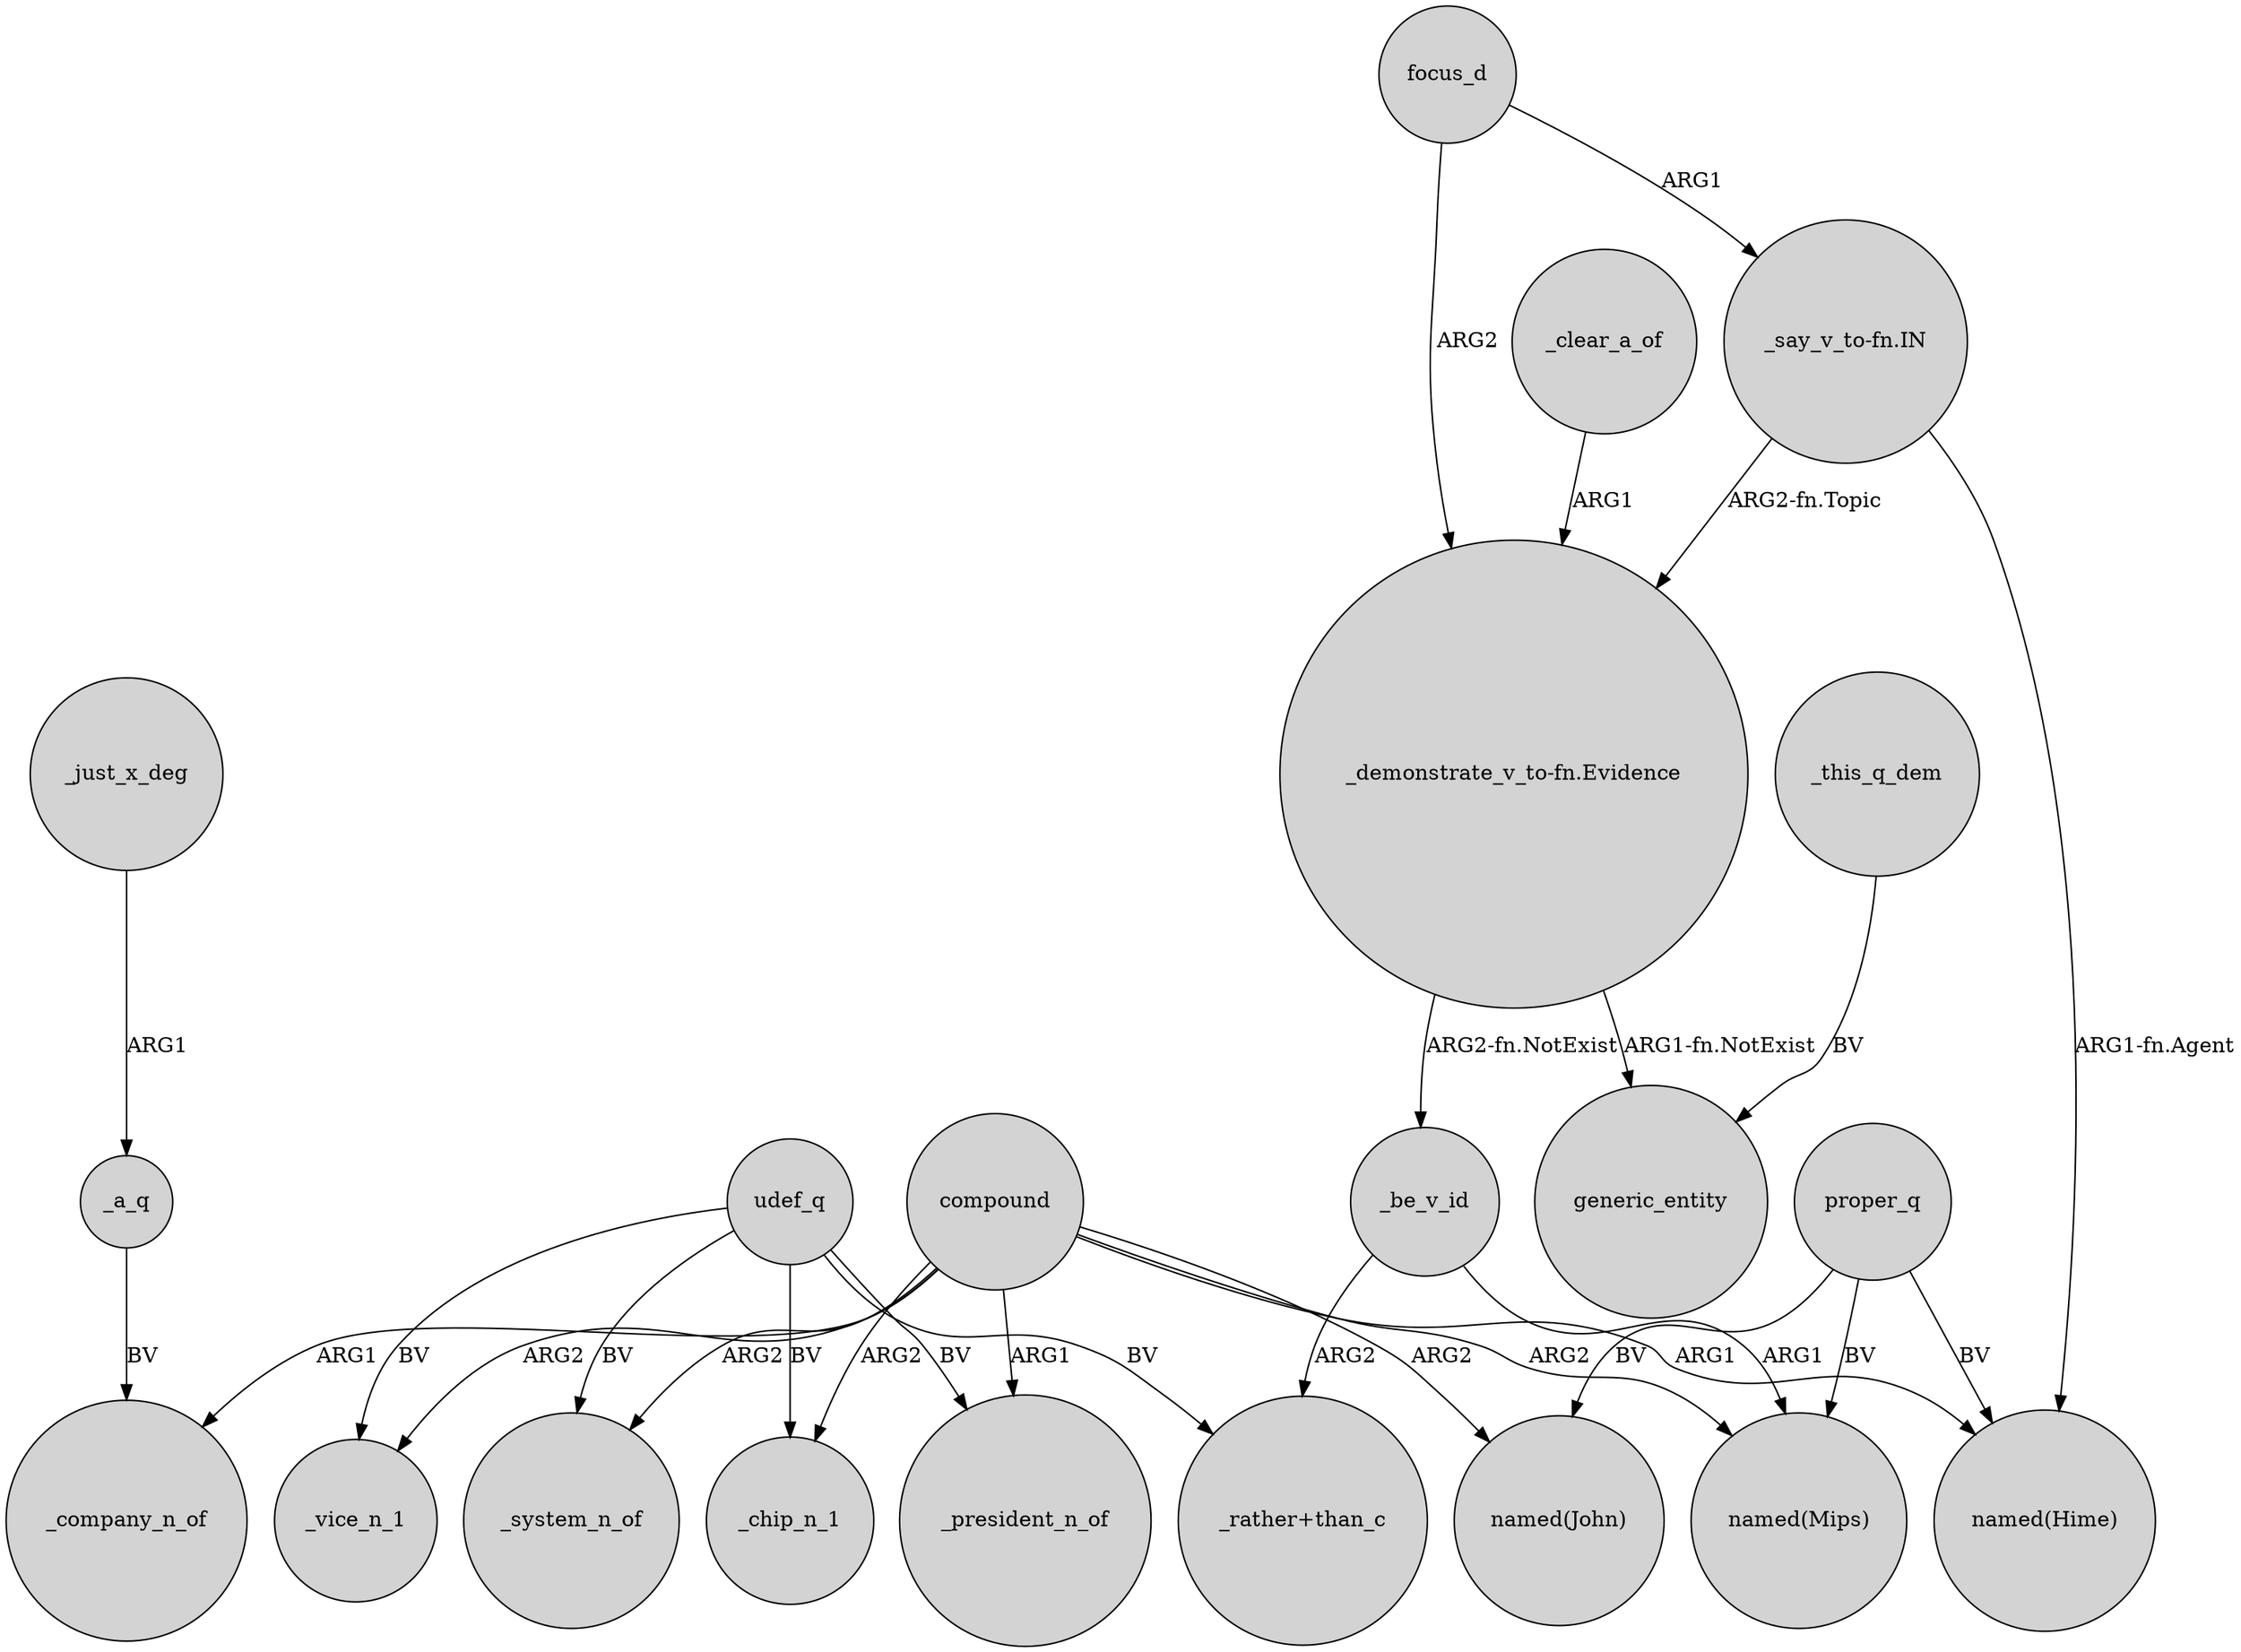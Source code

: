 digraph {
	node [shape=circle style=filled]
	"_say_v_to-fn.IN" -> "_demonstrate_v_to-fn.Evidence" [label="ARG2-fn.Topic"]
	compound -> "named(Hime)" [label=ARG1]
	compound -> "named(John)" [label=ARG2]
	compound -> _vice_n_1 [label=ARG2]
	compound -> _system_n_of [label=ARG2]
	udef_q -> _chip_n_1 [label=BV]
	udef_q -> _system_n_of [label=BV]
	"_demonstrate_v_to-fn.Evidence" -> generic_entity [label="ARG1-fn.NotExist"]
	udef_q -> _vice_n_1 [label=BV]
	proper_q -> "named(Hime)" [label=BV]
	focus_d -> "_say_v_to-fn.IN" [label=ARG1]
	udef_q -> "_rather+than_c" [label=BV]
	compound -> _chip_n_1 [label=ARG2]
	compound -> _company_n_of [label=ARG1]
	_clear_a_of -> "_demonstrate_v_to-fn.Evidence" [label=ARG1]
	focus_d -> "_demonstrate_v_to-fn.Evidence" [label=ARG2]
	"_demonstrate_v_to-fn.Evidence" -> _be_v_id [label="ARG2-fn.NotExist"]
	_this_q_dem -> generic_entity [label=BV]
	compound -> _president_n_of [label=ARG1]
	udef_q -> _president_n_of [label=BV]
	_a_q -> _company_n_of [label=BV]
	_be_v_id -> "named(Mips)" [label=ARG1]
	proper_q -> "named(Mips)" [label=BV]
	proper_q -> "named(John)" [label=BV]
	"_say_v_to-fn.IN" -> "named(Hime)" [label="ARG1-fn.Agent"]
	_just_x_deg -> _a_q [label=ARG1]
	compound -> "named(Mips)" [label=ARG2]
	_be_v_id -> "_rather+than_c" [label=ARG2]
}
